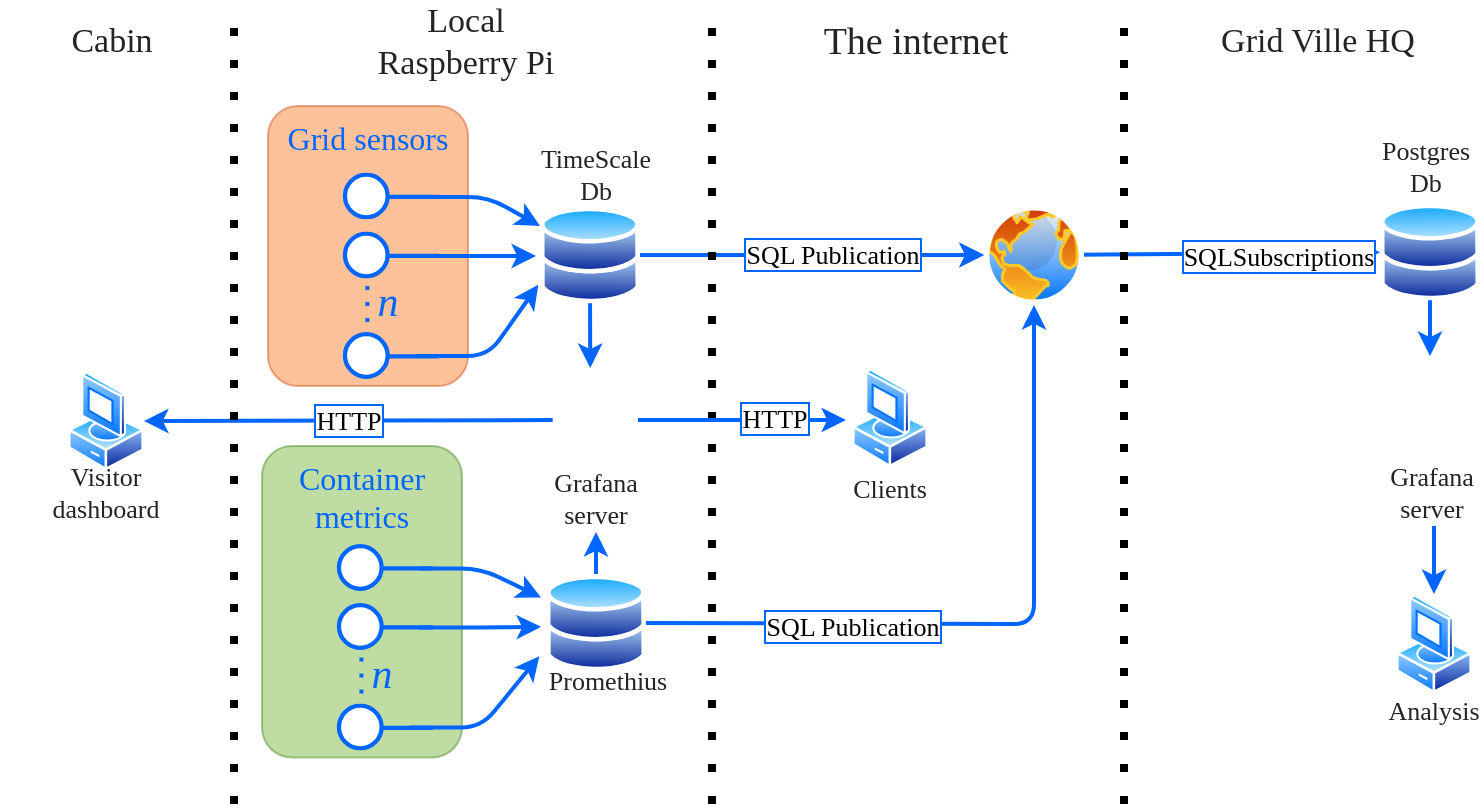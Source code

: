 <mxfile version="24.7.17">
  <diagram id="jmGYJdveWM2uvjvdF-w6" name="Page-1">
    <mxGraphModel dx="798" dy="545" grid="0" gridSize="10" guides="1" tooltips="1" connect="1" arrows="1" fold="1" page="1" pageScale="1" pageWidth="827" pageHeight="1169" background="#ffffff" math="0" shadow="0">
      <root>
        <mxCell id="0" />
        <mxCell id="1" parent="0" />
        <mxCell id="13" value="&lt;font color=&quot;#0066ff&quot; style=&quot;font-size: 16px;&quot;&gt;Grid sensors&lt;/font&gt;" style="rounded=1;whiteSpace=wrap;html=1;fillColor=#fa6800;align=center;strokeColor=#C73500;snapToPoint=0;fontColor=#000000;opacity=40;horizontal=1;verticalAlign=top;fontFamily=CMU serif;" parent="1" vertex="1">
          <mxGeometry x="140" y="60" width="100" height="140" as="geometry" />
        </mxCell>
        <mxCell id="46" value="" style="edgeStyle=none;shape=connector;rounded=1;jumpSize=3;html=1;labelBackgroundColor=#FFFFFF;labelBorderColor=#0066ff;strokeColor=#0066ff;strokeWidth=2;fontFamily=CMU serif;fontSize=13;fontColor=#000000;endArrow=classic;startSize=8;sourcePerimeterSpacing=-5;" parent="1" source="4" target="45" edge="1">
          <mxGeometry relative="1" as="geometry" />
        </mxCell>
        <mxCell id="4" value="" style="aspect=fixed;perimeter=ellipsePerimeter;html=1;align=center;shadow=0;dashed=0;spacingTop=3;image;image=img/lib/active_directory/databases.svg;fontFamily=CMU serif;" parent="1" vertex="1">
          <mxGeometry x="276" y="110" width="50" height="49" as="geometry" />
        </mxCell>
        <mxCell id="32" value="SQL Publication" style="edgeStyle=none;shape=connector;rounded=1;jumpSize=3;html=1;exitX=1;exitY=0.5;exitDx=0;exitDy=0;labelBackgroundColor=#FFFFFF;strokeColor=#0066ff;strokeWidth=2;fontFamily=CMU serif;fontSize=13;fontColor=#000000;endArrow=classic;startSize=8;sourcePerimeterSpacing=-5;entryX=0.5;entryY=1;entryDx=0;entryDy=0;labelBorderColor=#0066ff;" parent="1" source="5" target="38" edge="1">
          <mxGeometry x="-0.418" y="-1" relative="1" as="geometry">
            <mxPoint x="465" y="150.25" as="targetPoint" />
            <Array as="points">
              <mxPoint x="523" y="319" />
            </Array>
            <mxPoint as="offset" />
          </mxGeometry>
        </mxCell>
        <mxCell id="50" style="edgeStyle=none;shape=connector;rounded=1;jumpSize=3;html=1;exitX=0.5;exitY=0;exitDx=0;exitDy=0;labelBackgroundColor=#FFFFFF;labelBorderColor=#0066ff;strokeColor=#0066ff;strokeWidth=2;fontFamily=CMU serif;fontSize=13;fontColor=#000000;endArrow=classic;startSize=8;sourcePerimeterSpacing=-5;" parent="1" source="5" edge="1">
          <mxGeometry relative="1" as="geometry">
            <mxPoint x="304" y="273" as="targetPoint" />
          </mxGeometry>
        </mxCell>
        <mxCell id="5" value="" style="aspect=fixed;perimeter=ellipsePerimeter;html=1;align=center;shadow=0;dashed=0;spacingTop=3;image;image=img/lib/active_directory/databases.svg;fontFamily=CMU serif;" parent="1" vertex="1">
          <mxGeometry x="279" y="294" width="50" height="49" as="geometry" />
        </mxCell>
        <mxCell id="34" value="SQLSubscriptions" style="edgeStyle=none;shape=connector;rounded=1;jumpSize=3;html=1;labelBackgroundColor=#FFFFFF;strokeColor=#0066ff;strokeWidth=2;fontFamily=CMU serif;fontSize=13;fontColor=#000000;endArrow=classic;startSize=8;sourcePerimeterSpacing=-5;labelBorderColor=#0066ff;" parent="1" target="33" edge="1" source="38">
          <mxGeometry x="0.327" y="-1" relative="1" as="geometry">
            <mxPoint x="485.0" y="134.5" as="sourcePoint" />
            <mxPoint as="offset" />
          </mxGeometry>
        </mxCell>
        <mxCell id="8" value="" style="edgeStyle=none;html=1;strokeColor=#0066ff;jumpSize=3;startSize=8;strokeWidth=2;sourcePerimeterSpacing=-5;fontFamily=CMU serif;" parent="1" edge="1">
          <mxGeometry relative="1" as="geometry">
            <mxPoint x="219" y="135" as="sourcePoint" />
            <mxPoint x="274" y="135" as="targetPoint" />
            <Array as="points">
              <mxPoint x="250" y="135" />
            </Array>
          </mxGeometry>
        </mxCell>
        <mxCell id="7" value="" style="aspect=fixed;perimeter=ellipsePerimeter;html=1;align=center;shadow=0;dashed=0;spacingTop=3;image;image=img/lib/active_directory/interface.svg;rotation=90;direction=south;fontFamily=CMU serif;" parent="1" vertex="1">
          <mxGeometry x="190" y="109.5" width="23.5" height="50" as="geometry" />
        </mxCell>
        <mxCell id="9" value="" style="edgeStyle=none;html=1;strokeColor=#0066ff;jumpSize=3;startSize=8;strokeWidth=2;sourcePerimeterSpacing=-5;entryX=0;entryY=0.204;entryDx=0;entryDy=0;entryPerimeter=0;fontFamily=CMU serif;" parent="1" target="4" edge="1">
          <mxGeometry relative="1" as="geometry">
            <mxPoint x="219" y="105.5" as="sourcePoint" />
            <mxPoint x="280.001" y="105.161" as="targetPoint" />
            <Array as="points">
              <mxPoint x="250" y="105.5" />
            </Array>
          </mxGeometry>
        </mxCell>
        <mxCell id="10" value="" style="aspect=fixed;perimeter=ellipsePerimeter;html=1;align=center;shadow=0;dashed=0;spacingTop=3;image;image=img/lib/active_directory/interface.svg;rotation=90;direction=south;fontFamily=CMU serif;" parent="1" vertex="1">
          <mxGeometry x="190" y="80" width="23.5" height="50" as="geometry" />
        </mxCell>
        <mxCell id="11" value="" style="edgeStyle=none;html=1;strokeColor=#0066ff;jumpSize=3;startSize=8;strokeWidth=2;sourcePerimeterSpacing=-5;entryX=-0.017;entryY=0.804;entryDx=0;entryDy=0;entryPerimeter=0;fontFamily=CMU serif;" parent="1" target="4" edge="1">
          <mxGeometry relative="1" as="geometry">
            <mxPoint x="214" y="185" as="sourcePoint" />
            <mxPoint x="280.001" y="165.161" as="targetPoint" />
            <Array as="points">
              <mxPoint x="250" y="185" />
            </Array>
          </mxGeometry>
        </mxCell>
        <mxCell id="12" value="" style="aspect=fixed;perimeter=ellipsePerimeter;html=1;align=center;shadow=0;dashed=0;spacingTop=3;image;image=img/lib/active_directory/interface.svg;rotation=90;direction=south;fontFamily=CMU serif;" parent="1" vertex="1">
          <mxGeometry x="190" y="159.75" width="23.5" height="50" as="geometry" />
        </mxCell>
        <mxCell id="20" value="" style="endArrow=none;dashed=1;html=1;dashPattern=1 3;strokeWidth=2;strokeColor=#0066ff;startSize=6;sourcePerimeterSpacing=-5;jumpSize=0;fontFamily=CMU serif;" parent="1" edge="1">
          <mxGeometry width="50" height="50" relative="1" as="geometry">
            <mxPoint x="189.72" y="150" as="sourcePoint" />
            <mxPoint x="189.72" y="170" as="targetPoint" />
          </mxGeometry>
        </mxCell>
        <mxCell id="21" value="&lt;i style=&quot;font-size: 21px;&quot;&gt;&lt;font style=&quot;font-size: 21px;&quot;&gt;n&lt;/font&gt;&lt;/i&gt;" style="text;html=1;strokeColor=none;fillColor=none;align=center;verticalAlign=middle;whiteSpace=wrap;rounded=0;opacity=50;fontColor=#0066ff;fontSize=21;fontFamily=CMU serif;" parent="1" vertex="1">
          <mxGeometry x="190" y="153.75" width="20" height="9" as="geometry" />
        </mxCell>
        <mxCell id="22" value="&lt;font color=&quot;#0066ff&quot;&gt;&lt;span style=&quot;font-size: 16px;&quot;&gt;Container metrics&lt;/span&gt;&lt;/font&gt;" style="rounded=1;whiteSpace=wrap;html=1;fillColor=#60a917;align=center;strokeColor=#2D7600;snapToPoint=0;fontColor=#ffffff;opacity=40;horizontal=1;verticalAlign=top;fontFamily=CMU serif;" parent="1" vertex="1">
          <mxGeometry x="137" y="230" width="100" height="155.75" as="geometry" />
        </mxCell>
        <mxCell id="23" value="" style="aspect=fixed;perimeter=ellipsePerimeter;html=1;align=center;shadow=0;dashed=0;spacingTop=3;image;image=img/lib/active_directory/interface.svg;rotation=90;direction=south;fontFamily=CMU serif;" parent="1" vertex="1">
          <mxGeometry x="187" y="295.25" width="23.5" height="50" as="geometry" />
        </mxCell>
        <mxCell id="24" value="" style="aspect=fixed;perimeter=ellipsePerimeter;html=1;align=center;shadow=0;dashed=0;spacingTop=3;image;image=img/lib/active_directory/interface.svg;rotation=90;direction=south;fontFamily=CMU serif;" parent="1" vertex="1">
          <mxGeometry x="187" y="265.75" width="23.5" height="50" as="geometry" />
        </mxCell>
        <mxCell id="25" value="" style="aspect=fixed;perimeter=ellipsePerimeter;html=1;align=center;shadow=0;dashed=0;spacingTop=3;image;image=img/lib/active_directory/interface.svg;rotation=90;direction=south;fontFamily=CMU serif;" parent="1" vertex="1">
          <mxGeometry x="187" y="345.5" width="23.5" height="50" as="geometry" />
        </mxCell>
        <mxCell id="26" value="" style="endArrow=none;dashed=1;html=1;dashPattern=1 3;strokeWidth=2;strokeColor=#0066ff;startSize=6;sourcePerimeterSpacing=-5;jumpSize=0;fontFamily=CMU serif;" parent="1" edge="1">
          <mxGeometry width="50" height="50" relative="1" as="geometry">
            <mxPoint x="186.72" y="335.75" as="sourcePoint" />
            <mxPoint x="186.72" y="355.75" as="targetPoint" />
          </mxGeometry>
        </mxCell>
        <mxCell id="27" value="&lt;i style=&quot;font-size: 21px;&quot;&gt;&lt;font style=&quot;font-size: 21px;&quot;&gt;n&lt;/font&gt;&lt;/i&gt;" style="text;html=1;strokeColor=none;fillColor=none;align=center;verticalAlign=middle;whiteSpace=wrap;rounded=0;opacity=50;fontColor=#0066ff;fontSize=21;fontFamily=CMU serif;" parent="1" vertex="1">
          <mxGeometry x="187" y="339.5" width="20" height="9" as="geometry" />
        </mxCell>
        <mxCell id="28" value="" style="edgeStyle=none;html=1;strokeColor=#0066ff;jumpSize=3;startSize=8;strokeWidth=2;sourcePerimeterSpacing=-5;fontFamily=CMU serif;" parent="1" edge="1">
          <mxGeometry relative="1" as="geometry">
            <mxPoint x="215.5" y="320.75" as="sourcePoint" />
            <mxPoint x="276.501" y="320.411" as="targetPoint" />
            <Array as="points">
              <mxPoint x="246.5" y="320.75" />
            </Array>
          </mxGeometry>
        </mxCell>
        <mxCell id="29" value="" style="edgeStyle=none;html=1;strokeColor=#0066ff;jumpSize=3;startSize=8;strokeWidth=2;sourcePerimeterSpacing=-5;entryX=0;entryY=0.204;entryDx=0;entryDy=0;entryPerimeter=0;fontFamily=CMU serif;" parent="1" edge="1">
          <mxGeometry relative="1" as="geometry">
            <mxPoint x="215.5" y="291.25" as="sourcePoint" />
            <mxPoint x="276.5" y="305.746" as="targetPoint" />
            <Array as="points">
              <mxPoint x="246.5" y="291.25" />
            </Array>
          </mxGeometry>
        </mxCell>
        <mxCell id="30" value="" style="edgeStyle=none;html=1;strokeColor=#0066ff;jumpSize=3;startSize=8;strokeWidth=2;sourcePerimeterSpacing=-5;entryX=-0.017;entryY=0.804;entryDx=0;entryDy=0;entryPerimeter=0;fontFamily=CMU serif;" parent="1" edge="1">
          <mxGeometry relative="1" as="geometry">
            <mxPoint x="210.5" y="370.75" as="sourcePoint" />
            <mxPoint x="275.65" y="335.146" as="targetPoint" />
            <Array as="points">
              <mxPoint x="246.5" y="370.75" />
            </Array>
          </mxGeometry>
        </mxCell>
        <mxCell id="31" value="&lt;span style=&quot;font-size: 13px;&quot;&gt;SQL Publication&lt;/span&gt;" style="endArrow=classic;html=1;rounded=1;labelBackgroundColor=#FFFFFF;strokeColor=#0066ff;strokeWidth=2;fontFamily=CMU serif;fontSize=13;fontColor=#000000;startSize=8;sourcePerimeterSpacing=-5;shape=connector;jumpSize=3;exitX=1;exitY=0.5;exitDx=0;exitDy=0;entryX=0;entryY=0.5;entryDx=0;entryDy=0;labelBorderColor=#0066ff;" parent="1" source="4" target="38" edge="1">
          <mxGeometry x="0.116" y="1" width="50" height="50" relative="1" as="geometry">
            <mxPoint x="390" y="250" as="sourcePoint" />
            <mxPoint x="440.0" y="134.5" as="targetPoint" />
            <mxPoint as="offset" />
          </mxGeometry>
        </mxCell>
        <mxCell id="57" value="" style="edgeStyle=none;shape=connector;rounded=1;jumpSize=3;html=1;labelBackgroundColor=#FFFFFF;labelBorderColor=#0066ff;strokeColor=#0066ff;strokeWidth=2;fontFamily=CMU serif;fontSize=13;fontColor=#000000;endArrow=classic;startSize=8;sourcePerimeterSpacing=-5;" parent="1" source="33" edge="1">
          <mxGeometry relative="1" as="geometry">
            <mxPoint x="721" y="185" as="targetPoint" />
          </mxGeometry>
        </mxCell>
        <mxCell id="33" value="" style="aspect=fixed;perimeter=ellipsePerimeter;html=1;align=center;shadow=0;dashed=0;spacingTop=3;image;image=img/lib/active_directory/databases.svg;fontFamily=CMU serif;" parent="1" vertex="1">
          <mxGeometry x="696" y="108.5" width="50" height="49" as="geometry" />
        </mxCell>
        <mxCell id="36" value="&lt;font style=&quot;font-size: 13px;&quot; color=&quot;#242424&quot;&gt;TimeScale Db&lt;/font&gt;" style="text;html=1;strokeColor=none;fillColor=none;align=center;verticalAlign=middle;whiteSpace=wrap;rounded=0;fontFamily=CMU serif;fontSize=13;fontColor=default;opacity=40;" parent="1" vertex="1">
          <mxGeometry x="281" y="84" width="46" height="20" as="geometry" />
        </mxCell>
        <mxCell id="37" value="&lt;font style=&quot;font-size: 13px;&quot; color=&quot;#242424&quot;&gt;Promethius&lt;/font&gt;" style="text;html=1;strokeColor=none;fillColor=none;align=center;verticalAlign=middle;whiteSpace=wrap;rounded=0;fontFamily=CMU serif;fontSize=13;fontColor=default;opacity=40;" parent="1" vertex="1">
          <mxGeometry x="287" y="337" width="46" height="20" as="geometry" />
        </mxCell>
        <mxCell id="39" value="&lt;font style=&quot;font-size: 17px;&quot; color=&quot;#242424&quot;&gt;Local Raspberry Pi&lt;/font&gt;" style="text;html=1;strokeColor=none;fillColor=none;align=center;verticalAlign=middle;whiteSpace=wrap;rounded=0;fontFamily=CMU serif;fontSize=17;fontColor=default;opacity=40;" parent="1" vertex="1">
          <mxGeometry x="183" y="18" width="112" height="20" as="geometry" />
        </mxCell>
        <mxCell id="40" value="&lt;font style=&quot;font-size: 17px;&quot; color=&quot;#242424&quot;&gt;Grid Ville HQ&lt;/font&gt;" style="text;html=1;strokeColor=none;fillColor=none;align=center;verticalAlign=middle;whiteSpace=wrap;rounded=0;fontFamily=CMU serif;fontSize=17;fontColor=default;opacity=40;" parent="1" vertex="1">
          <mxGeometry x="609" y="18" width="112" height="20" as="geometry" />
        </mxCell>
        <mxCell id="41" value="" style="endArrow=none;dashed=1;html=1;dashPattern=1 3;strokeWidth=4;rounded=1;labelBackgroundColor=default;fontFamily=CMU serif;fontSize=17;fontColor=#242424;startSize=8;sourcePerimeterSpacing=0;shape=connector;jumpSize=3;strokeColor=#000000;" parent="1" edge="1">
          <mxGeometry width="50" height="50" relative="1" as="geometry">
            <mxPoint x="362" y="409" as="sourcePoint" />
            <mxPoint x="362" y="9.5" as="targetPoint" />
          </mxGeometry>
        </mxCell>
        <mxCell id="42" value="" style="endArrow=none;dashed=1;html=1;dashPattern=1 3;strokeWidth=4;rounded=1;labelBackgroundColor=default;fontFamily=CMU serif;fontSize=17;fontColor=#242424;startSize=8;sourcePerimeterSpacing=0;shape=connector;jumpSize=3;strokeColor=#000000;" parent="1" edge="1">
          <mxGeometry width="50" height="50" relative="1" as="geometry">
            <mxPoint x="568" y="409" as="sourcePoint" />
            <mxPoint x="568" y="9.5" as="targetPoint" />
          </mxGeometry>
        </mxCell>
        <mxCell id="43" value="&lt;font style=&quot;font-size: 19px;&quot; color=&quot;#242424&quot;&gt;The internet&lt;/font&gt;" style="text;html=1;strokeColor=none;fillColor=none;align=center;verticalAlign=middle;whiteSpace=wrap;rounded=0;fontFamily=CMU serif;fontSize=19;fontColor=default;opacity=40;" parent="1" vertex="1">
          <mxGeometry x="408" y="18" width="112" height="20" as="geometry" />
        </mxCell>
        <mxCell id="44" value="&lt;font style=&quot;font-size: 13px;&quot; color=&quot;#242424&quot;&gt;Postgres Db&lt;/font&gt;" style="text;html=1;strokeColor=none;fillColor=none;align=center;verticalAlign=middle;whiteSpace=wrap;rounded=0;fontFamily=CMU serif;fontSize=13;fontColor=default;opacity=40;" parent="1" vertex="1">
          <mxGeometry x="696" y="80" width="46" height="20" as="geometry" />
        </mxCell>
        <mxCell id="53" value="HTTP" style="edgeStyle=none;shape=connector;rounded=1;jumpSize=3;html=1;exitX=1;exitY=0.5;exitDx=0;exitDy=0;labelBackgroundColor=#FFFFFF;labelBorderColor=#0066ff;strokeColor=#0066ff;strokeWidth=2;fontFamily=CMU serif;fontSize=13;fontColor=#000000;endArrow=classic;startSize=8;sourcePerimeterSpacing=-5;" parent="1" source="45" edge="1">
          <mxGeometry x="0.308" y="1" relative="1" as="geometry">
            <mxPoint x="429" y="217" as="targetPoint" />
            <mxPoint as="offset" />
          </mxGeometry>
        </mxCell>
        <mxCell id="66" value="HTTP" style="edgeStyle=none;shape=connector;rounded=1;jumpSize=3;html=1;labelBackgroundColor=#FFFFFF;labelBorderColor=#0066ff;strokeColor=#0066ff;strokeWidth=2;fontFamily=CMU serif;fontSize=13;fontColor=#000000;endArrow=classic;startSize=8;sourcePerimeterSpacing=-5;entryX=1;entryY=0.5;entryDx=0;entryDy=0;" parent="1" source="45" target="64" edge="1">
          <mxGeometry relative="1" as="geometry" />
        </mxCell>
        <mxCell id="45" value="" style="shape=image;verticalLabelPosition=bottom;labelBackgroundColor=default;verticalAlign=top;aspect=fixed;imageAspect=0;image=https://static-00.iconduck.com/assets.00/grafana-icon-132x144-eeq3cvut.png;fontFamily=CMU serif;" parent="1" vertex="1">
          <mxGeometry x="277.34" y="191" width="47.66" height="52" as="geometry" />
        </mxCell>
        <mxCell id="48" value="&lt;font color=&quot;#242424&quot;&gt;Grafana server&lt;/font&gt;" style="text;html=1;strokeColor=none;fillColor=none;align=center;verticalAlign=middle;whiteSpace=wrap;rounded=0;fontFamily=CMU serif;fontSize=13;fontColor=default;opacity=40;" parent="1" vertex="1">
          <mxGeometry x="281" y="246" width="46" height="20" as="geometry" />
        </mxCell>
        <mxCell id="52" value="" style="aspect=fixed;perimeter=ellipsePerimeter;html=1;align=center;shadow=0;dashed=0;spacingTop=3;image;image=img/lib/active_directory/vista_client.svg;fontFamily=CMU serif;fontSize=13;fontColor=#000000;" parent="1" vertex="1">
          <mxGeometry x="432" y="191" width="38" height="50" as="geometry" />
        </mxCell>
        <mxCell id="54" value="&lt;font style=&quot;font-size: 13px;&quot; color=&quot;#242424&quot;&gt;Clients&lt;/font&gt;" style="text;html=1;strokeColor=none;fillColor=none;align=center;verticalAlign=middle;whiteSpace=wrap;rounded=0;fontFamily=CMU serif;fontSize=13;fontColor=default;opacity=40;" parent="1" vertex="1">
          <mxGeometry x="428" y="241" width="46" height="20" as="geometry" />
        </mxCell>
        <mxCell id="55" value="" style="aspect=fixed;perimeter=ellipsePerimeter;html=1;align=center;shadow=0;dashed=0;spacingTop=3;image;image=img/lib/active_directory/vista_client.svg;fontFamily=CMU serif;fontSize=13;fontColor=#000000;" parent="1" vertex="1">
          <mxGeometry x="704" y="304" width="38" height="50" as="geometry" />
        </mxCell>
        <mxCell id="56" value="&lt;font color=&quot;#242424&quot;&gt;Analysis&lt;/font&gt;" style="text;html=1;strokeColor=none;fillColor=none;align=center;verticalAlign=middle;whiteSpace=wrap;rounded=0;fontFamily=CMU serif;fontSize=13;fontColor=default;opacity=40;" parent="1" vertex="1">
          <mxGeometry x="700" y="352" width="46" height="20" as="geometry" />
        </mxCell>
        <mxCell id="58" value="" style="shape=image;verticalLabelPosition=bottom;labelBackgroundColor=default;verticalAlign=top;aspect=fixed;imageAspect=0;image=https://static-00.iconduck.com/assets.00/grafana-icon-132x144-eeq3cvut.png;fontFamily=CMU serif;" parent="1" vertex="1">
          <mxGeometry x="695" y="187.5" width="47.66" height="52" as="geometry" />
        </mxCell>
        <mxCell id="60" value="" style="edgeStyle=none;shape=connector;rounded=1;jumpSize=3;html=1;labelBackgroundColor=#FFFFFF;labelBorderColor=#0066ff;strokeColor=#0066ff;strokeWidth=2;fontFamily=CMU serif;fontSize=19;fontColor=#000000;endArrow=classic;startSize=8;sourcePerimeterSpacing=-5;entryX=0.5;entryY=0;entryDx=0;entryDy=0;" parent="1" target="55" edge="1">
          <mxGeometry relative="1" as="geometry">
            <mxPoint x="723" y="270" as="sourcePoint" />
          </mxGeometry>
        </mxCell>
        <mxCell id="59" value="&lt;font color=&quot;#242424&quot;&gt;Grafana server&lt;/font&gt;" style="text;html=1;strokeColor=none;fillColor=none;align=center;verticalAlign=middle;whiteSpace=wrap;rounded=0;fontFamily=CMU serif;fontSize=13;fontColor=default;opacity=40;" parent="1" vertex="1">
          <mxGeometry x="698.66" y="242.5" width="46" height="20" as="geometry" />
        </mxCell>
        <mxCell id="62" value="" style="endArrow=none;dashed=1;html=1;dashPattern=1 3;strokeWidth=4;rounded=1;labelBackgroundColor=default;fontFamily=CMU serif;fontSize=17;fontColor=#242424;startSize=8;sourcePerimeterSpacing=0;shape=connector;jumpSize=3;strokeColor=#000000;" parent="1" edge="1">
          <mxGeometry width="50" height="50" relative="1" as="geometry">
            <mxPoint x="123" y="409" as="sourcePoint" />
            <mxPoint x="123" y="9.5" as="targetPoint" />
          </mxGeometry>
        </mxCell>
        <mxCell id="63" value="&lt;font style=&quot;font-size: 17px;&quot; color=&quot;#242424&quot;&gt;Cabin&lt;/font&gt;" style="text;html=1;strokeColor=none;fillColor=none;align=center;verticalAlign=middle;whiteSpace=wrap;rounded=0;fontFamily=CMU serif;fontSize=17;fontColor=default;opacity=40;" parent="1" vertex="1">
          <mxGeometry x="6" y="18" width="112" height="20" as="geometry" />
        </mxCell>
        <mxCell id="64" value="" style="aspect=fixed;perimeter=ellipsePerimeter;html=1;align=center;shadow=0;dashed=0;spacingTop=3;image;image=img/lib/active_directory/vista_client.svg;fontFamily=CMU serif;fontSize=13;fontColor=#000000;" parent="1" vertex="1">
          <mxGeometry x="40" y="192.5" width="38" height="50" as="geometry" />
        </mxCell>
        <mxCell id="65" value="&lt;font style=&quot;font-size: 13px;&quot; color=&quot;#242424&quot;&gt;Visitor dashboard&lt;/font&gt;" style="text;html=1;strokeColor=none;fillColor=none;align=center;verticalAlign=middle;whiteSpace=wrap;rounded=0;fontFamily=CMU serif;fontSize=13;fontColor=default;opacity=40;" parent="1" vertex="1">
          <mxGeometry x="36" y="242.5" width="46" height="20" as="geometry" />
        </mxCell>
        <mxCell id="EfHKdeXZ_Kjc4RZTvn2O-66" value="" style="edgeStyle=none;shape=connector;rounded=1;jumpSize=3;html=1;labelBackgroundColor=#FFFFFF;strokeColor=#0066ff;strokeWidth=2;fontFamily=CMU serif;fontSize=13;fontColor=#000000;endArrow=classic;startSize=8;sourcePerimeterSpacing=-5;labelBorderColor=#0066ff;" edge="1" parent="1" target="38">
          <mxGeometry x="0.327" y="-1" relative="1" as="geometry">
            <mxPoint x="485.0" y="134.5" as="sourcePoint" />
            <mxPoint as="offset" />
            <mxPoint x="696" y="133" as="targetPoint" />
          </mxGeometry>
        </mxCell>
        <mxCell id="38" value="" style="aspect=fixed;perimeter=ellipsePerimeter;html=1;align=center;shadow=0;dashed=0;spacingTop=3;image;image=img/lib/active_directory/internet_globe.svg;fontFamily=CMU serif;fontSize=13;fontColor=#242424;" parent="1" vertex="1">
          <mxGeometry x="498" y="109.5" width="50" height="50" as="geometry" />
        </mxCell>
      </root>
    </mxGraphModel>
  </diagram>
</mxfile>
